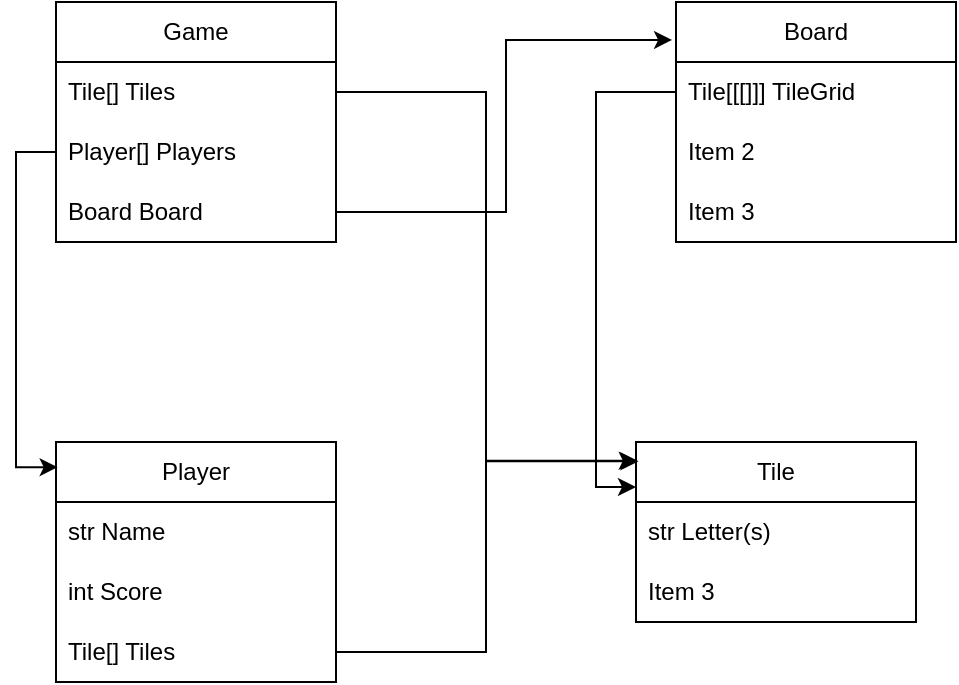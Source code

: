 <mxfile version="21.8.2" type="device">
  <diagram name="Page-1" id="UH9fgVJCANERYtAhRwd_">
    <mxGraphModel dx="1050" dy="1703" grid="1" gridSize="10" guides="1" tooltips="1" connect="1" arrows="1" fold="1" page="1" pageScale="1" pageWidth="827" pageHeight="1169" math="0" shadow="0">
      <root>
        <mxCell id="0" />
        <mxCell id="1" parent="0" />
        <mxCell id="PT4GVN3pxN2dnavozNKi-1" value="Player" style="swimlane;fontStyle=0;childLayout=stackLayout;horizontal=1;startSize=30;horizontalStack=0;resizeParent=1;resizeParentMax=0;resizeLast=0;collapsible=1;marginBottom=0;whiteSpace=wrap;html=1;" vertex="1" parent="1">
          <mxGeometry x="150" y="90" width="140" height="120" as="geometry" />
        </mxCell>
        <mxCell id="PT4GVN3pxN2dnavozNKi-2" value="str Name" style="text;strokeColor=none;fillColor=none;align=left;verticalAlign=middle;spacingLeft=4;spacingRight=4;overflow=hidden;points=[[0,0.5],[1,0.5]];portConstraint=eastwest;rotatable=0;whiteSpace=wrap;html=1;" vertex="1" parent="PT4GVN3pxN2dnavozNKi-1">
          <mxGeometry y="30" width="140" height="30" as="geometry" />
        </mxCell>
        <mxCell id="PT4GVN3pxN2dnavozNKi-3" value="int Score" style="text;strokeColor=none;fillColor=none;align=left;verticalAlign=middle;spacingLeft=4;spacingRight=4;overflow=hidden;points=[[0,0.5],[1,0.5]];portConstraint=eastwest;rotatable=0;whiteSpace=wrap;html=1;" vertex="1" parent="PT4GVN3pxN2dnavozNKi-1">
          <mxGeometry y="60" width="140" height="30" as="geometry" />
        </mxCell>
        <mxCell id="PT4GVN3pxN2dnavozNKi-4" value="Tile[] Tiles" style="text;strokeColor=none;fillColor=none;align=left;verticalAlign=middle;spacingLeft=4;spacingRight=4;overflow=hidden;points=[[0,0.5],[1,0.5]];portConstraint=eastwest;rotatable=0;whiteSpace=wrap;html=1;" vertex="1" parent="PT4GVN3pxN2dnavozNKi-1">
          <mxGeometry y="90" width="140" height="30" as="geometry" />
        </mxCell>
        <mxCell id="PT4GVN3pxN2dnavozNKi-5" value="Tile" style="swimlane;fontStyle=0;childLayout=stackLayout;horizontal=1;startSize=30;horizontalStack=0;resizeParent=1;resizeParentMax=0;resizeLast=0;collapsible=1;marginBottom=0;whiteSpace=wrap;html=1;" vertex="1" parent="1">
          <mxGeometry x="440" y="90" width="140" height="90" as="geometry" />
        </mxCell>
        <mxCell id="PT4GVN3pxN2dnavozNKi-6" value="str Letter(s)" style="text;strokeColor=none;fillColor=none;align=left;verticalAlign=middle;spacingLeft=4;spacingRight=4;overflow=hidden;points=[[0,0.5],[1,0.5]];portConstraint=eastwest;rotatable=0;whiteSpace=wrap;html=1;" vertex="1" parent="PT4GVN3pxN2dnavozNKi-5">
          <mxGeometry y="30" width="140" height="30" as="geometry" />
        </mxCell>
        <mxCell id="PT4GVN3pxN2dnavozNKi-8" value="Item 3" style="text;strokeColor=none;fillColor=none;align=left;verticalAlign=middle;spacingLeft=4;spacingRight=4;overflow=hidden;points=[[0,0.5],[1,0.5]];portConstraint=eastwest;rotatable=0;whiteSpace=wrap;html=1;" vertex="1" parent="PT4GVN3pxN2dnavozNKi-5">
          <mxGeometry y="60" width="140" height="30" as="geometry" />
        </mxCell>
        <mxCell id="PT4GVN3pxN2dnavozNKi-9" style="edgeStyle=orthogonalEdgeStyle;rounded=0;orthogonalLoop=1;jettySize=auto;html=1;entryX=0.009;entryY=0.107;entryDx=0;entryDy=0;entryPerimeter=0;" edge="1" parent="1" source="PT4GVN3pxN2dnavozNKi-4" target="PT4GVN3pxN2dnavozNKi-5">
          <mxGeometry relative="1" as="geometry" />
        </mxCell>
        <mxCell id="PT4GVN3pxN2dnavozNKi-10" value="Game" style="swimlane;fontStyle=0;childLayout=stackLayout;horizontal=1;startSize=30;horizontalStack=0;resizeParent=1;resizeParentMax=0;resizeLast=0;collapsible=1;marginBottom=0;whiteSpace=wrap;html=1;" vertex="1" parent="1">
          <mxGeometry x="150" y="-130" width="140" height="120" as="geometry" />
        </mxCell>
        <mxCell id="PT4GVN3pxN2dnavozNKi-11" value="Tile[] Tiles" style="text;strokeColor=none;fillColor=none;align=left;verticalAlign=middle;spacingLeft=4;spacingRight=4;overflow=hidden;points=[[0,0.5],[1,0.5]];portConstraint=eastwest;rotatable=0;whiteSpace=wrap;html=1;" vertex="1" parent="PT4GVN3pxN2dnavozNKi-10">
          <mxGeometry y="30" width="140" height="30" as="geometry" />
        </mxCell>
        <mxCell id="PT4GVN3pxN2dnavozNKi-12" value="Player[] Players" style="text;strokeColor=none;fillColor=none;align=left;verticalAlign=middle;spacingLeft=4;spacingRight=4;overflow=hidden;points=[[0,0.5],[1,0.5]];portConstraint=eastwest;rotatable=0;whiteSpace=wrap;html=1;" vertex="1" parent="PT4GVN3pxN2dnavozNKi-10">
          <mxGeometry y="60" width="140" height="30" as="geometry" />
        </mxCell>
        <mxCell id="PT4GVN3pxN2dnavozNKi-13" value="Board Board" style="text;strokeColor=none;fillColor=none;align=left;verticalAlign=middle;spacingLeft=4;spacingRight=4;overflow=hidden;points=[[0,0.5],[1,0.5]];portConstraint=eastwest;rotatable=0;whiteSpace=wrap;html=1;" vertex="1" parent="PT4GVN3pxN2dnavozNKi-10">
          <mxGeometry y="90" width="140" height="30" as="geometry" />
        </mxCell>
        <mxCell id="PT4GVN3pxN2dnavozNKi-14" style="edgeStyle=orthogonalEdgeStyle;rounded=0;orthogonalLoop=1;jettySize=auto;html=1;entryX=0.006;entryY=0.105;entryDx=0;entryDy=0;entryPerimeter=0;" edge="1" parent="1" source="PT4GVN3pxN2dnavozNKi-12" target="PT4GVN3pxN2dnavozNKi-1">
          <mxGeometry relative="1" as="geometry" />
        </mxCell>
        <mxCell id="PT4GVN3pxN2dnavozNKi-15" style="edgeStyle=orthogonalEdgeStyle;rounded=0;orthogonalLoop=1;jettySize=auto;html=1;entryX=0.003;entryY=0.104;entryDx=0;entryDy=0;entryPerimeter=0;" edge="1" parent="1" source="PT4GVN3pxN2dnavozNKi-11" target="PT4GVN3pxN2dnavozNKi-5">
          <mxGeometry relative="1" as="geometry" />
        </mxCell>
        <mxCell id="PT4GVN3pxN2dnavozNKi-16" value="Board" style="swimlane;fontStyle=0;childLayout=stackLayout;horizontal=1;startSize=30;horizontalStack=0;resizeParent=1;resizeParentMax=0;resizeLast=0;collapsible=1;marginBottom=0;whiteSpace=wrap;html=1;" vertex="1" parent="1">
          <mxGeometry x="460" y="-130" width="140" height="120" as="geometry" />
        </mxCell>
        <mxCell id="PT4GVN3pxN2dnavozNKi-17" value="Tile[[[]]] TileGrid" style="text;strokeColor=none;fillColor=none;align=left;verticalAlign=middle;spacingLeft=4;spacingRight=4;overflow=hidden;points=[[0,0.5],[1,0.5]];portConstraint=eastwest;rotatable=0;whiteSpace=wrap;html=1;" vertex="1" parent="PT4GVN3pxN2dnavozNKi-16">
          <mxGeometry y="30" width="140" height="30" as="geometry" />
        </mxCell>
        <mxCell id="PT4GVN3pxN2dnavozNKi-18" value="Item 2" style="text;strokeColor=none;fillColor=none;align=left;verticalAlign=middle;spacingLeft=4;spacingRight=4;overflow=hidden;points=[[0,0.5],[1,0.5]];portConstraint=eastwest;rotatable=0;whiteSpace=wrap;html=1;" vertex="1" parent="PT4GVN3pxN2dnavozNKi-16">
          <mxGeometry y="60" width="140" height="30" as="geometry" />
        </mxCell>
        <mxCell id="PT4GVN3pxN2dnavozNKi-19" value="Item 3" style="text;strokeColor=none;fillColor=none;align=left;verticalAlign=middle;spacingLeft=4;spacingRight=4;overflow=hidden;points=[[0,0.5],[1,0.5]];portConstraint=eastwest;rotatable=0;whiteSpace=wrap;html=1;" vertex="1" parent="PT4GVN3pxN2dnavozNKi-16">
          <mxGeometry y="90" width="140" height="30" as="geometry" />
        </mxCell>
        <mxCell id="PT4GVN3pxN2dnavozNKi-21" style="edgeStyle=orthogonalEdgeStyle;rounded=0;orthogonalLoop=1;jettySize=auto;html=1;entryX=0;entryY=0.25;entryDx=0;entryDy=0;" edge="1" parent="1" source="PT4GVN3pxN2dnavozNKi-17" target="PT4GVN3pxN2dnavozNKi-5">
          <mxGeometry relative="1" as="geometry" />
        </mxCell>
        <mxCell id="PT4GVN3pxN2dnavozNKi-22" style="edgeStyle=orthogonalEdgeStyle;rounded=0;orthogonalLoop=1;jettySize=auto;html=1;entryX=-0.014;entryY=0.158;entryDx=0;entryDy=0;entryPerimeter=0;" edge="1" parent="1" source="PT4GVN3pxN2dnavozNKi-13" target="PT4GVN3pxN2dnavozNKi-16">
          <mxGeometry relative="1" as="geometry" />
        </mxCell>
      </root>
    </mxGraphModel>
  </diagram>
</mxfile>
